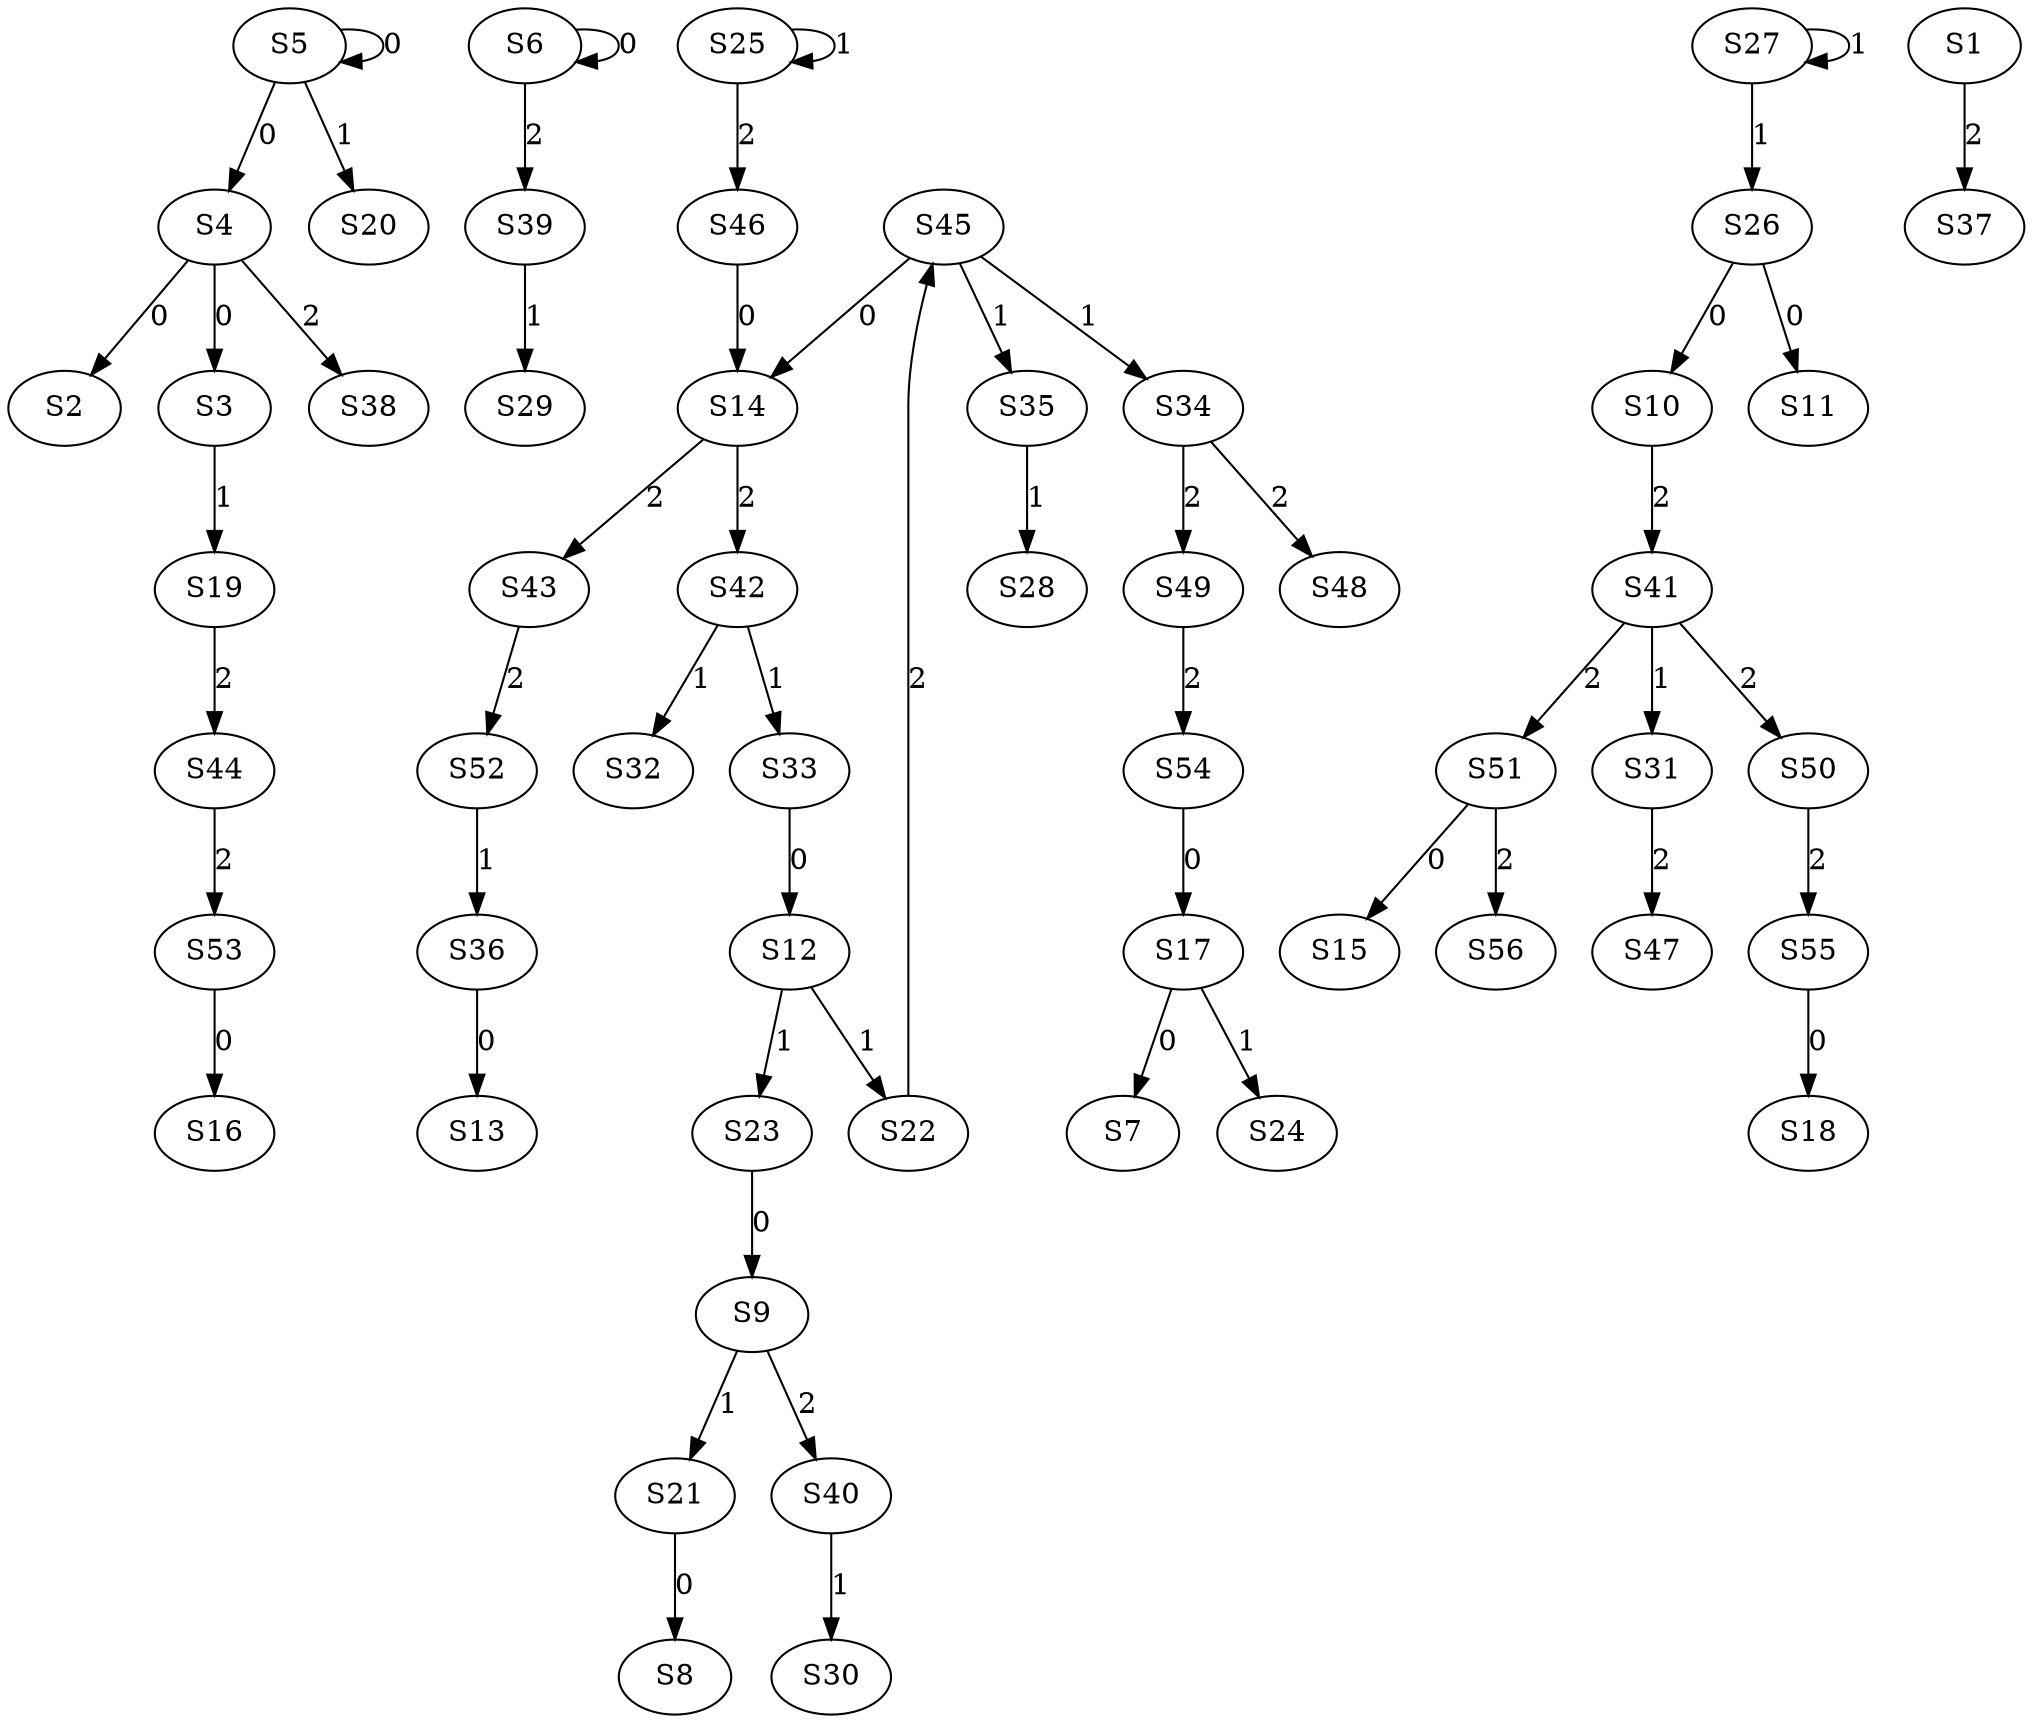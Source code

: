 strict digraph {
	S4 -> S2 [ label = 0 ];
	S4 -> S3 [ label = 0 ];
	S5 -> S4 [ label = 0 ];
	S5 -> S5 [ label = 0 ];
	S6 -> S6 [ label = 0 ];
	S17 -> S7 [ label = 0 ];
	S21 -> S8 [ label = 0 ];
	S23 -> S9 [ label = 0 ];
	S26 -> S10 [ label = 0 ];
	S26 -> S11 [ label = 0 ];
	S33 -> S12 [ label = 0 ];
	S36 -> S13 [ label = 0 ];
	S46 -> S14 [ label = 0 ];
	S51 -> S15 [ label = 0 ];
	S53 -> S16 [ label = 0 ];
	S54 -> S17 [ label = 0 ];
	S55 -> S18 [ label = 0 ];
	S3 -> S19 [ label = 1 ];
	S5 -> S20 [ label = 1 ];
	S9 -> S21 [ label = 1 ];
	S12 -> S22 [ label = 1 ];
	S12 -> S23 [ label = 1 ];
	S17 -> S24 [ label = 1 ];
	S25 -> S25 [ label = 1 ];
	S27 -> S26 [ label = 1 ];
	S27 -> S27 [ label = 1 ];
	S35 -> S28 [ label = 1 ];
	S39 -> S29 [ label = 1 ];
	S40 -> S30 [ label = 1 ];
	S41 -> S31 [ label = 1 ];
	S42 -> S32 [ label = 1 ];
	S42 -> S33 [ label = 1 ];
	S45 -> S34 [ label = 1 ];
	S45 -> S35 [ label = 1 ];
	S52 -> S36 [ label = 1 ];
	S1 -> S37 [ label = 2 ];
	S4 -> S38 [ label = 2 ];
	S6 -> S39 [ label = 2 ];
	S9 -> S40 [ label = 2 ];
	S10 -> S41 [ label = 2 ];
	S14 -> S42 [ label = 2 ];
	S14 -> S43 [ label = 2 ];
	S19 -> S44 [ label = 2 ];
	S22 -> S45 [ label = 2 ];
	S25 -> S46 [ label = 2 ];
	S31 -> S47 [ label = 2 ];
	S34 -> S48 [ label = 2 ];
	S34 -> S49 [ label = 2 ];
	S41 -> S50 [ label = 2 ];
	S41 -> S51 [ label = 2 ];
	S43 -> S52 [ label = 2 ];
	S44 -> S53 [ label = 2 ];
	S49 -> S54 [ label = 2 ];
	S50 -> S55 [ label = 2 ];
	S51 -> S56 [ label = 2 ];
	S45 -> S14 [ label = 0 ];
}